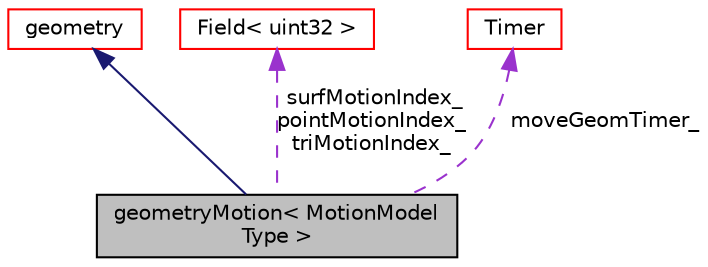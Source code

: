 digraph "geometryMotion&lt; MotionModelType &gt;"
{
 // LATEX_PDF_SIZE
  edge [fontname="Helvetica",fontsize="10",labelfontname="Helvetica",labelfontsize="10"];
  node [fontname="Helvetica",fontsize="10",shape=record];
  Node1 [label="geometryMotion\< MotionModel\lType \>",height=0.2,width=0.4,color="black", fillcolor="grey75", style="filled", fontcolor="black",tooltip=" "];
  Node2 -> Node1 [dir="back",color="midnightblue",fontsize="10",style="solid",fontname="Helvetica"];
  Node2 [label="geometry",height=0.2,width=0.4,color="red", fillcolor="white", style="filled",URL="$classpFlow_1_1geometry.html",tooltip="Base class for geometry for managing tri-surfaces, geometry motion, and surface physical properties."];
  Node80 -> Node1 [dir="back",color="darkorchid3",fontsize="10",style="dashed",label=" surfMotionIndex_\npointMotionIndex_\ntriMotionIndex_" ,fontname="Helvetica"];
  Node80 [label="Field\< uint32 \>",height=0.2,width=0.4,color="red", fillcolor="white", style="filled",URL="$classpFlow_1_1Field.html",tooltip=" "];
  Node39 -> Node1 [dir="back",color="darkorchid3",fontsize="10",style="dashed",label=" moveGeomTimer_" ,fontname="Helvetica"];
  Node39 [label="Timer",height=0.2,width=0.4,color="red", fillcolor="white", style="filled",URL="$classpFlow_1_1Timer.html",tooltip=" "];
}
